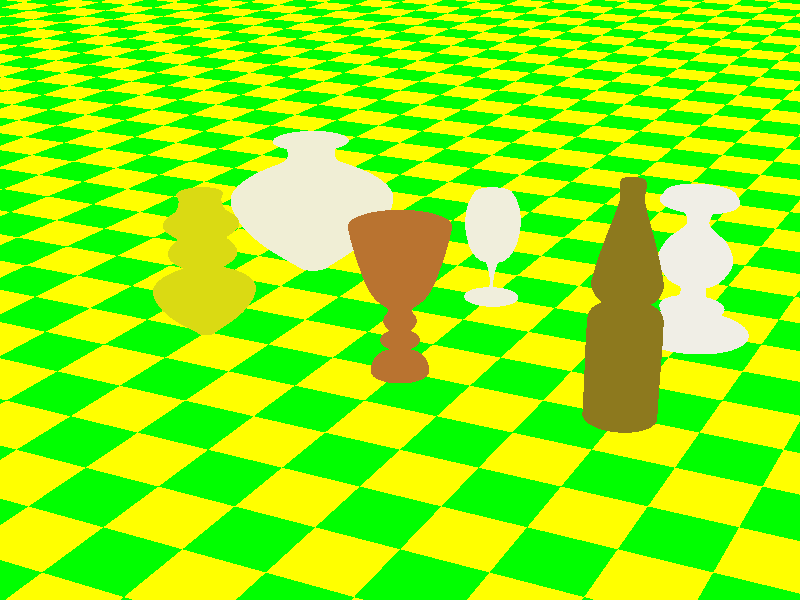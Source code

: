// Persistence Of Vision raytracer version 3.5 sample file.
// Demo showing several surfaces of surface_of_revolution ... Dieter Bayer, June 1994
//
// -w320 -h240
// -w800 -h600 +a0.3

global_settings { 
  assumed_gamma 2.2 
  max_trace_level 5
}

#include "colors.inc"
#include "textures.inc"
#include "shapes.inc"

camera {
  location <40, 40, -80>
  right <4/3, 0, 0>
  up <0, 1, 0>
  sky <0, 1, 0>
  direction <0, 0, 2.5>
  look_at <0, 5, 0>
}

light_source { <40, 40, -80> colour Gray40 }

light_source { <0, 50, 20> colour Gray40 }

light_source { <50, 50, -50> colour Gray40 }

light_source { <-50, 50, -50> colour Gray40 }

background { color SkyBlue }

plane { y, 0
   pigment {
      checker colour Yellow colour Green
      scale 5
   }
   finish {
      ambient 0.2
      diffuse 0.8
   }
}

#declare Glas1 =
sor {
  7,
  <0.000000, 0.000000>
  <0.118143, 0.000000>
  <0.620253, 0.540084>
  <0.210970, 0.827004>
  <0.194093, 0.962025>
  <0.286920, 1.000000>
  <0.468354, 1.033755>
  open
}

#declare Glas2 =
sor {
  12,
  <.517241379, -.132625995>
  <.249336870, 0.000000>
  <.068965517, .031830239>
  <.021220159, .050397878>
  <.058355438, .347480106>
  <.132625995, .381962865>
  <.196286472, .464190981>
  <.238726790, .602122016>
  <.249336870, .721485411>
  <.233421751, .864721485>
  <.167108753, 1.000000000>
  <.084880637, 1.055702918>
  open
}


#declare Glas3 =
sor {
  18,
  <0.125628, -0.035176>
  <0.394472, 0.000000>
  <0.281407, 0.030151>
  <0.108040, 0.052764>
  <0.125628, 0.090452>
  <0.221106, 0.185930>
  <0.125628, 0.216080>
  <0.090452, 0.339196>
  <0.185930, 0.402010>
  <0.251256, 0.522613>
  <0.208543, 0.645729>
  <0.150754, 0.703518>
  <0.082915, 0.771357>
  <0.082915, 0.844221>
  <0.155779, 0.917085>
  <0.261307, 0.942211>
  <0.238693, 1.000000>
  <0.329146, 1.115578>
  open
}


#declare Glas4 =
sor {
  10,
  <0.000000, -0.062814>
  <0.062814, 0.000000>
  <0.351759, 0.311558>
  <0.125628, 0.462312>
  <0.233668, 0.575377>
  <0.163317, 0.693467>
  <0.256281, 0.786432>
  <0.165829, 0.876884>
  <0.155779, 1.000000>
  <0.311558, 1.130653>
  open
}

#declare Glas5 =
sor {
  13,
  <0.148225, 0.000000>
  <0.189979, 0.000000>
  <0.154489, 0.096033>
  <0.075157, 0.123173>
  <0.070981, 0.164927>
  <0.129436, 0.223382>
  <0.070981, 0.281837>
  <0.108559, 0.354906>
  <0.075157, 0.436326>
  <0.175365, 0.536534>
  <0.240084, 0.672234>
  <0.327766, 1.000000>
  <0.290188, 1.000000>
  open
}

#declare Glas6 =
sor {
  11,
  <0.150754, 0.000000>
  <0.150754, 0.000000>
  <0.150754, 0.155779>
  <0.150754, 0.391960>
  <0.140704, 0.449749>
  <0.082915, 0.489950>
  <0.125628, 0.530151>
  <0.140704, 0.582915>
  <0.047739, 0.919598>
  <0.047739, 1.000000>
  <0.000000, 1.035176>
  open
}

object {
  Glas1
  texture { Silver1 }
  scale <10, 10, 10>
  translate <-15, 0.001, 15>
}

object {
  Glas2
  texture { Silver2 }
  scale <8, 8, 8>
  translate <0, 0.001, 15>
}

object {
  Glas3
  texture { Silver3 }
  scale <10, 10, 10>
  translate <15, 0.001, 15>
}

object {
  Glas4
  texture { Gold_Metal }
  scale <10, 10, 10>
  translate <-15, 0.001, 0>
}

object {
  Glas5
  texture { Copper_Metal }
  scale <10, 10, 10>
  translate <0, 0.001, 0>
}

object {
  Glas6
  texture { Bronze_Metal }
  scale <15, 15, 15>
  translate <15, 0.001, 0>
}

